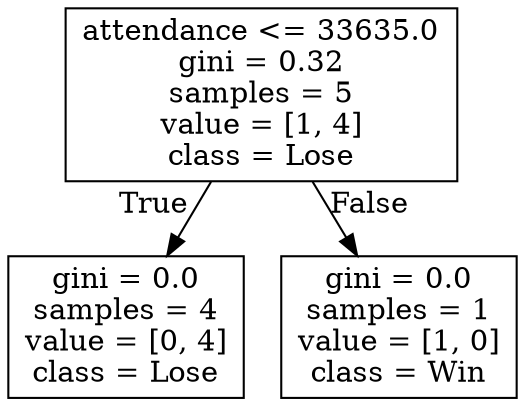 digraph Tree {
node [shape=box] ;
0 [label="attendance <= 33635.0\ngini = 0.32\nsamples = 5\nvalue = [1, 4]\nclass = Lose"] ;
1 [label="gini = 0.0\nsamples = 4\nvalue = [0, 4]\nclass = Lose"] ;
0 -> 1 [labeldistance=2.5, labelangle=45, headlabel="True"] ;
2 [label="gini = 0.0\nsamples = 1\nvalue = [1, 0]\nclass = Win"] ;
0 -> 2 [labeldistance=2.5, labelangle=-45, headlabel="False"] ;
}